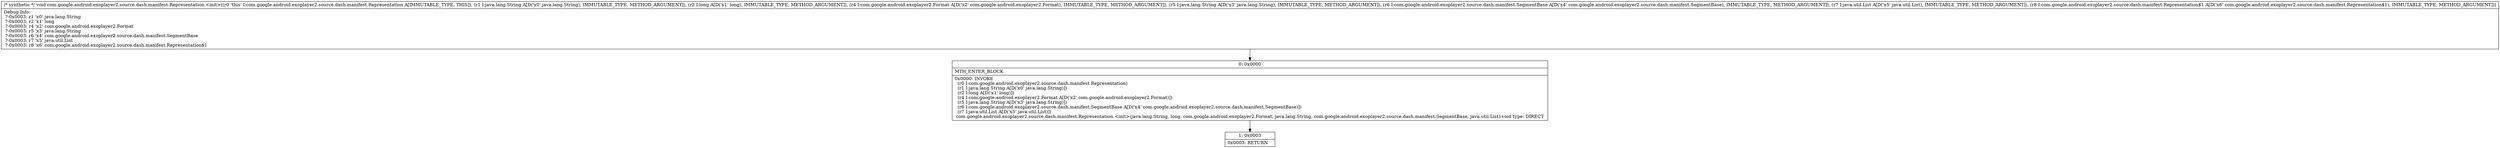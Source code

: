 digraph "CFG forcom.google.android.exoplayer2.source.dash.manifest.Representation.\<init\>(Ljava\/lang\/String;JLcom\/google\/android\/exoplayer2\/Format;Ljava\/lang\/String;Lcom\/google\/android\/exoplayer2\/source\/dash\/manifest\/SegmentBase;Ljava\/util\/List;Lcom\/google\/android\/exoplayer2\/source\/dash\/manifest\/Representation$1;)V" {
Node_0 [shape=record,label="{0\:\ 0x0000|MTH_ENTER_BLOCK\l|0x0000: INVOKE  \l  (r0 I:com.google.android.exoplayer2.source.dash.manifest.Representation)\l  (r1 I:java.lang.String A[D('x0' java.lang.String)])\l  (r2 I:long A[D('x1' long)])\l  (r4 I:com.google.android.exoplayer2.Format A[D('x2' com.google.android.exoplayer2.Format)])\l  (r5 I:java.lang.String A[D('x3' java.lang.String)])\l  (r6 I:com.google.android.exoplayer2.source.dash.manifest.SegmentBase A[D('x4' com.google.android.exoplayer2.source.dash.manifest.SegmentBase)])\l  (r7 I:java.util.List A[D('x5' java.util.List)])\l com.google.android.exoplayer2.source.dash.manifest.Representation.\<init\>(java.lang.String, long, com.google.android.exoplayer2.Format, java.lang.String, com.google.android.exoplayer2.source.dash.manifest.SegmentBase, java.util.List):void type: DIRECT \l}"];
Node_1 [shape=record,label="{1\:\ 0x0003|0x0003: RETURN   \l}"];
MethodNode[shape=record,label="{\/* synthetic *\/ void com.google.android.exoplayer2.source.dash.manifest.Representation.\<init\>((r0 'this' I:com.google.android.exoplayer2.source.dash.manifest.Representation A[IMMUTABLE_TYPE, THIS]), (r1 I:java.lang.String A[D('x0' java.lang.String), IMMUTABLE_TYPE, METHOD_ARGUMENT]), (r2 I:long A[D('x1' long), IMMUTABLE_TYPE, METHOD_ARGUMENT]), (r4 I:com.google.android.exoplayer2.Format A[D('x2' com.google.android.exoplayer2.Format), IMMUTABLE_TYPE, METHOD_ARGUMENT]), (r5 I:java.lang.String A[D('x3' java.lang.String), IMMUTABLE_TYPE, METHOD_ARGUMENT]), (r6 I:com.google.android.exoplayer2.source.dash.manifest.SegmentBase A[D('x4' com.google.android.exoplayer2.source.dash.manifest.SegmentBase), IMMUTABLE_TYPE, METHOD_ARGUMENT]), (r7 I:java.util.List A[D('x5' java.util.List), IMMUTABLE_TYPE, METHOD_ARGUMENT]), (r8 I:com.google.android.exoplayer2.source.dash.manifest.Representation$1 A[D('x6' com.google.android.exoplayer2.source.dash.manifest.Representation$1), IMMUTABLE_TYPE, METHOD_ARGUMENT]))  | Debug Info:\l  ?\-0x0003: r1 'x0' java.lang.String\l  ?\-0x0003: r2 'x1' long\l  ?\-0x0003: r4 'x2' com.google.android.exoplayer2.Format\l  ?\-0x0003: r5 'x3' java.lang.String\l  ?\-0x0003: r6 'x4' com.google.android.exoplayer2.source.dash.manifest.SegmentBase\l  ?\-0x0003: r7 'x5' java.util.List\l  ?\-0x0003: r8 'x6' com.google.android.exoplayer2.source.dash.manifest.Representation$1\l}"];
MethodNode -> Node_0;
Node_0 -> Node_1;
}

